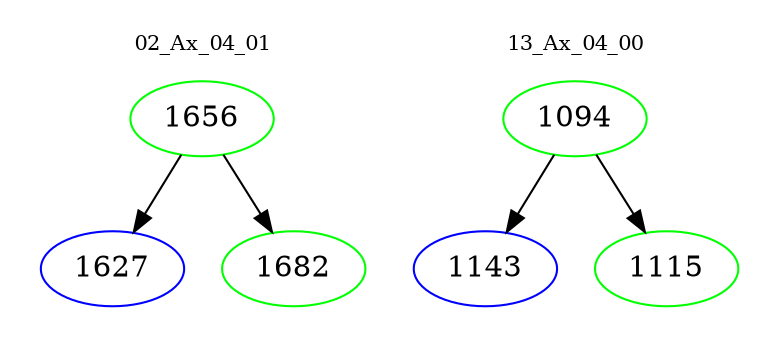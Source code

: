 digraph{
subgraph cluster_0 {
color = white
label = "02_Ax_04_01";
fontsize=10;
T0_1656 [label="1656", color="green"]
T0_1656 -> T0_1627 [color="black"]
T0_1627 [label="1627", color="blue"]
T0_1656 -> T0_1682 [color="black"]
T0_1682 [label="1682", color="green"]
}
subgraph cluster_1 {
color = white
label = "13_Ax_04_00";
fontsize=10;
T1_1094 [label="1094", color="green"]
T1_1094 -> T1_1143 [color="black"]
T1_1143 [label="1143", color="blue"]
T1_1094 -> T1_1115 [color="black"]
T1_1115 [label="1115", color="green"]
}
}
